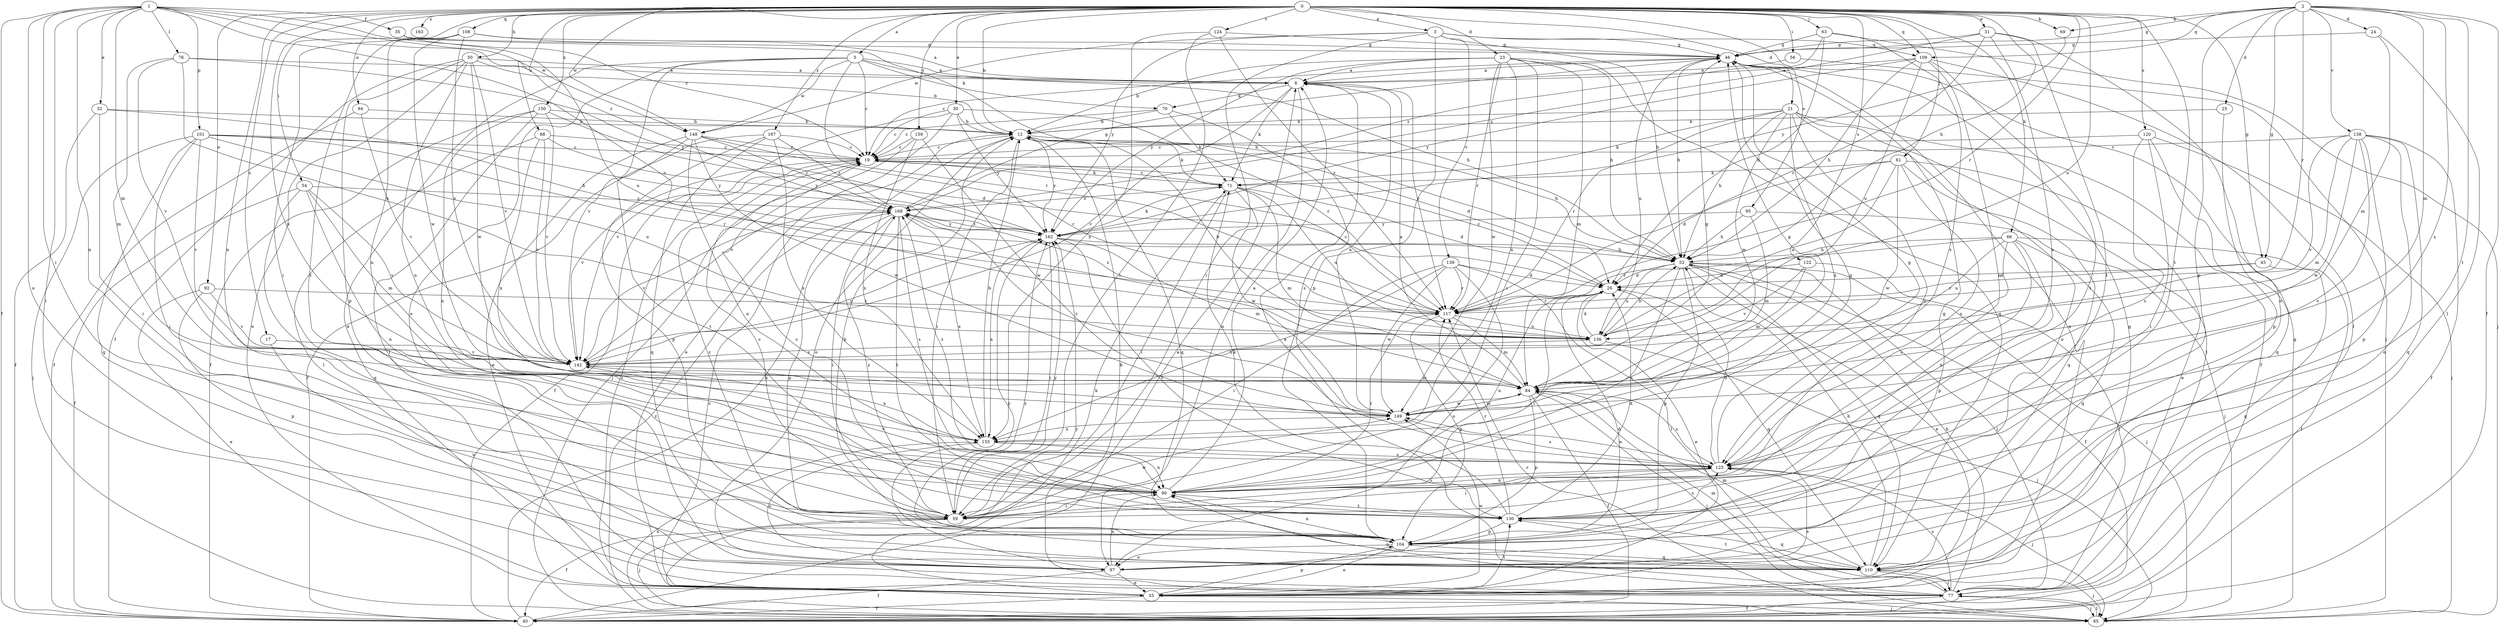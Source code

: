 strict digraph  {
0;
1;
2;
3;
5;
6;
12;
17;
19;
21;
23;
24;
25;
26;
30;
31;
32;
33;
35;
40;
45;
46;
50;
52;
54;
56;
59;
61;
63;
65;
66;
69;
70;
71;
76;
77;
84;
88;
90;
92;
94;
95;
97;
101;
104;
108;
109;
110;
117;
120;
122;
123;
124;
130;
136;
138;
139;
142;
148;
149;
150;
155;
159;
162;
163;
167;
168;
0 -> 3  [label=a];
0 -> 5  [label=a];
0 -> 12  [label=b];
0 -> 17  [label=c];
0 -> 21  [label=d];
0 -> 23  [label=d];
0 -> 30  [label=e];
0 -> 31  [label=e];
0 -> 45  [label=g];
0 -> 50  [label=h];
0 -> 52  [label=h];
0 -> 54  [label=i];
0 -> 56  [label=i];
0 -> 61  [label=j];
0 -> 63  [label=j];
0 -> 66  [label=k];
0 -> 69  [label=k];
0 -> 88  [label=n];
0 -> 90  [label=n];
0 -> 92  [label=o];
0 -> 94  [label=o];
0 -> 95  [label=o];
0 -> 108  [label=q];
0 -> 109  [label=q];
0 -> 117  [label=r];
0 -> 120  [label=s];
0 -> 122  [label=s];
0 -> 124  [label=t];
0 -> 130  [label=t];
0 -> 136  [label=u];
0 -> 148  [label=w];
0 -> 150  [label=x];
0 -> 155  [label=x];
0 -> 159  [label=y];
0 -> 163  [label=z];
0 -> 167  [label=z];
1 -> 19  [label=c];
1 -> 32  [label=e];
1 -> 35  [label=f];
1 -> 40  [label=f];
1 -> 59  [label=i];
1 -> 76  [label=l];
1 -> 77  [label=l];
1 -> 84  [label=m];
1 -> 90  [label=n];
1 -> 97  [label=o];
1 -> 101  [label=p];
1 -> 136  [label=u];
1 -> 148  [label=w];
1 -> 168  [label=z];
2 -> 24  [label=d];
2 -> 25  [label=d];
2 -> 40  [label=f];
2 -> 45  [label=g];
2 -> 46  [label=g];
2 -> 69  [label=k];
2 -> 84  [label=m];
2 -> 104  [label=p];
2 -> 109  [label=q];
2 -> 117  [label=r];
2 -> 123  [label=s];
2 -> 130  [label=t];
2 -> 138  [label=v];
3 -> 46  [label=g];
3 -> 52  [label=h];
3 -> 59  [label=i];
3 -> 104  [label=p];
3 -> 109  [label=q];
3 -> 139  [label=v];
3 -> 148  [label=w];
3 -> 162  [label=y];
5 -> 6  [label=a];
5 -> 19  [label=c];
5 -> 33  [label=e];
5 -> 52  [label=h];
5 -> 70  [label=k];
5 -> 97  [label=o];
5 -> 117  [label=r];
5 -> 142  [label=v];
5 -> 148  [label=w];
6 -> 70  [label=k];
6 -> 71  [label=k];
6 -> 97  [label=o];
6 -> 117  [label=r];
6 -> 142  [label=v];
12 -> 19  [label=c];
12 -> 26  [label=d];
12 -> 52  [label=h];
12 -> 59  [label=i];
12 -> 71  [label=k];
12 -> 97  [label=o];
12 -> 110  [label=q];
12 -> 142  [label=v];
12 -> 162  [label=y];
17 -> 97  [label=o];
17 -> 142  [label=v];
19 -> 40  [label=f];
19 -> 71  [label=k];
19 -> 142  [label=v];
21 -> 12  [label=b];
21 -> 40  [label=f];
21 -> 52  [label=h];
21 -> 71  [label=k];
21 -> 77  [label=l];
21 -> 84  [label=m];
21 -> 90  [label=n];
21 -> 97  [label=o];
21 -> 117  [label=r];
21 -> 155  [label=x];
23 -> 6  [label=a];
23 -> 12  [label=b];
23 -> 52  [label=h];
23 -> 59  [label=i];
23 -> 84  [label=m];
23 -> 110  [label=q];
23 -> 117  [label=r];
23 -> 149  [label=w];
23 -> 155  [label=x];
23 -> 162  [label=y];
24 -> 46  [label=g];
24 -> 77  [label=l];
24 -> 84  [label=m];
25 -> 12  [label=b];
25 -> 104  [label=p];
26 -> 19  [label=c];
26 -> 33  [label=e];
26 -> 59  [label=i];
26 -> 90  [label=n];
26 -> 110  [label=q];
26 -> 117  [label=r];
30 -> 12  [label=b];
30 -> 19  [label=c];
30 -> 33  [label=e];
30 -> 117  [label=r];
30 -> 142  [label=v];
30 -> 162  [label=y];
31 -> 46  [label=g];
31 -> 97  [label=o];
31 -> 117  [label=r];
31 -> 123  [label=s];
31 -> 130  [label=t];
31 -> 168  [label=z];
32 -> 12  [label=b];
32 -> 40  [label=f];
32 -> 52  [label=h];
32 -> 59  [label=i];
33 -> 19  [label=c];
33 -> 40  [label=f];
33 -> 46  [label=g];
33 -> 65  [label=j];
33 -> 71  [label=k];
33 -> 104  [label=p];
33 -> 123  [label=s];
33 -> 130  [label=t];
33 -> 149  [label=w];
33 -> 168  [label=z];
35 -> 46  [label=g];
35 -> 52  [label=h];
35 -> 136  [label=u];
40 -> 6  [label=a];
40 -> 12  [label=b];
45 -> 26  [label=d];
45 -> 110  [label=q];
45 -> 117  [label=r];
46 -> 6  [label=a];
46 -> 19  [label=c];
46 -> 33  [label=e];
46 -> 52  [label=h];
46 -> 136  [label=u];
50 -> 6  [label=a];
50 -> 12  [label=b];
50 -> 33  [label=e];
50 -> 40  [label=f];
50 -> 90  [label=n];
50 -> 104  [label=p];
50 -> 142  [label=v];
50 -> 149  [label=w];
52 -> 26  [label=d];
52 -> 33  [label=e];
52 -> 40  [label=f];
52 -> 65  [label=j];
52 -> 77  [label=l];
52 -> 90  [label=n];
52 -> 104  [label=p];
52 -> 110  [label=q];
52 -> 136  [label=u];
54 -> 40  [label=f];
54 -> 84  [label=m];
54 -> 90  [label=n];
54 -> 110  [label=q];
54 -> 142  [label=v];
54 -> 168  [label=z];
56 -> 6  [label=a];
56 -> 65  [label=j];
59 -> 19  [label=c];
59 -> 40  [label=f];
59 -> 65  [label=j];
59 -> 149  [label=w];
59 -> 162  [label=y];
59 -> 168  [label=z];
61 -> 26  [label=d];
61 -> 33  [label=e];
61 -> 71  [label=k];
61 -> 110  [label=q];
61 -> 123  [label=s];
61 -> 136  [label=u];
61 -> 149  [label=w];
63 -> 26  [label=d];
63 -> 46  [label=g];
63 -> 65  [label=j];
63 -> 123  [label=s];
63 -> 168  [label=z];
65 -> 46  [label=g];
65 -> 77  [label=l];
65 -> 117  [label=r];
65 -> 155  [label=x];
65 -> 162  [label=y];
65 -> 168  [label=z];
66 -> 40  [label=f];
66 -> 52  [label=h];
66 -> 90  [label=n];
66 -> 104  [label=p];
66 -> 110  [label=q];
66 -> 117  [label=r];
66 -> 123  [label=s];
66 -> 136  [label=u];
69 -> 162  [label=y];
70 -> 12  [label=b];
70 -> 19  [label=c];
70 -> 71  [label=k];
70 -> 123  [label=s];
71 -> 19  [label=c];
71 -> 26  [label=d];
71 -> 59  [label=i];
71 -> 84  [label=m];
71 -> 136  [label=u];
71 -> 149  [label=w];
71 -> 168  [label=z];
76 -> 6  [label=a];
76 -> 84  [label=m];
76 -> 136  [label=u];
76 -> 142  [label=v];
76 -> 162  [label=y];
77 -> 6  [label=a];
77 -> 12  [label=b];
77 -> 40  [label=f];
77 -> 52  [label=h];
77 -> 65  [label=j];
77 -> 84  [label=m];
77 -> 90  [label=n];
77 -> 123  [label=s];
84 -> 6  [label=a];
84 -> 40  [label=f];
84 -> 46  [label=g];
84 -> 65  [label=j];
84 -> 104  [label=p];
84 -> 123  [label=s];
84 -> 149  [label=w];
88 -> 19  [label=c];
88 -> 77  [label=l];
88 -> 142  [label=v];
88 -> 155  [label=x];
88 -> 162  [label=y];
90 -> 6  [label=a];
90 -> 46  [label=g];
90 -> 59  [label=i];
90 -> 117  [label=r];
90 -> 123  [label=s];
90 -> 130  [label=t];
90 -> 142  [label=v];
92 -> 33  [label=e];
92 -> 104  [label=p];
92 -> 117  [label=r];
92 -> 142  [label=v];
94 -> 12  [label=b];
94 -> 40  [label=f];
94 -> 142  [label=v];
95 -> 52  [label=h];
95 -> 65  [label=j];
95 -> 84  [label=m];
95 -> 162  [label=y];
97 -> 26  [label=d];
97 -> 33  [label=e];
97 -> 40  [label=f];
97 -> 46  [label=g];
97 -> 90  [label=n];
97 -> 162  [label=y];
101 -> 19  [label=c];
101 -> 59  [label=i];
101 -> 65  [label=j];
101 -> 110  [label=q];
101 -> 117  [label=r];
101 -> 136  [label=u];
101 -> 142  [label=v];
101 -> 162  [label=y];
104 -> 12  [label=b];
104 -> 19  [label=c];
104 -> 33  [label=e];
104 -> 90  [label=n];
104 -> 97  [label=o];
104 -> 110  [label=q];
108 -> 6  [label=a];
108 -> 46  [label=g];
108 -> 59  [label=i];
108 -> 90  [label=n];
108 -> 130  [label=t];
108 -> 142  [label=v];
108 -> 149  [label=w];
109 -> 6  [label=a];
109 -> 52  [label=h];
109 -> 77  [label=l];
109 -> 90  [label=n];
109 -> 130  [label=t];
109 -> 136  [label=u];
109 -> 162  [label=y];
110 -> 52  [label=h];
110 -> 65  [label=j];
110 -> 77  [label=l];
110 -> 84  [label=m];
110 -> 130  [label=t];
110 -> 162  [label=y];
117 -> 19  [label=c];
117 -> 84  [label=m];
117 -> 104  [label=p];
117 -> 136  [label=u];
117 -> 168  [label=z];
120 -> 19  [label=c];
120 -> 59  [label=i];
120 -> 65  [label=j];
120 -> 110  [label=q];
120 -> 123  [label=s];
122 -> 26  [label=d];
122 -> 77  [label=l];
122 -> 84  [label=m];
122 -> 142  [label=v];
123 -> 26  [label=d];
123 -> 46  [label=g];
123 -> 59  [label=i];
123 -> 65  [label=j];
123 -> 90  [label=n];
123 -> 149  [label=w];
123 -> 168  [label=z];
124 -> 46  [label=g];
124 -> 59  [label=i];
124 -> 117  [label=r];
124 -> 155  [label=x];
130 -> 19  [label=c];
130 -> 26  [label=d];
130 -> 71  [label=k];
130 -> 104  [label=p];
130 -> 110  [label=q];
130 -> 117  [label=r];
130 -> 123  [label=s];
136 -> 12  [label=b];
136 -> 26  [label=d];
136 -> 52  [label=h];
136 -> 65  [label=j];
136 -> 142  [label=v];
138 -> 19  [label=c];
138 -> 40  [label=f];
138 -> 84  [label=m];
138 -> 97  [label=o];
138 -> 104  [label=p];
138 -> 110  [label=q];
138 -> 123  [label=s];
138 -> 142  [label=v];
138 -> 149  [label=w];
139 -> 26  [label=d];
139 -> 59  [label=i];
139 -> 77  [label=l];
139 -> 97  [label=o];
139 -> 117  [label=r];
139 -> 149  [label=w];
139 -> 155  [label=x];
142 -> 84  [label=m];
142 -> 155  [label=x];
142 -> 162  [label=y];
148 -> 19  [label=c];
148 -> 33  [label=e];
148 -> 90  [label=n];
148 -> 117  [label=r];
148 -> 130  [label=t];
148 -> 149  [label=w];
148 -> 168  [label=z];
149 -> 6  [label=a];
149 -> 46  [label=g];
149 -> 84  [label=m];
149 -> 123  [label=s];
149 -> 155  [label=x];
149 -> 168  [label=z];
150 -> 12  [label=b];
150 -> 26  [label=d];
150 -> 40  [label=f];
150 -> 77  [label=l];
150 -> 90  [label=n];
150 -> 142  [label=v];
155 -> 12  [label=b];
155 -> 90  [label=n];
155 -> 97  [label=o];
155 -> 123  [label=s];
159 -> 19  [label=c];
159 -> 65  [label=j];
159 -> 149  [label=w];
159 -> 155  [label=x];
162 -> 52  [label=h];
162 -> 59  [label=i];
162 -> 71  [label=k];
162 -> 84  [label=m];
162 -> 130  [label=t];
162 -> 155  [label=x];
162 -> 168  [label=z];
167 -> 19  [label=c];
167 -> 40  [label=f];
167 -> 104  [label=p];
167 -> 110  [label=q];
167 -> 155  [label=x];
167 -> 168  [label=z];
168 -> 46  [label=g];
168 -> 59  [label=i];
168 -> 104  [label=p];
168 -> 123  [label=s];
168 -> 130  [label=t];
168 -> 142  [label=v];
168 -> 155  [label=x];
168 -> 162  [label=y];
}
